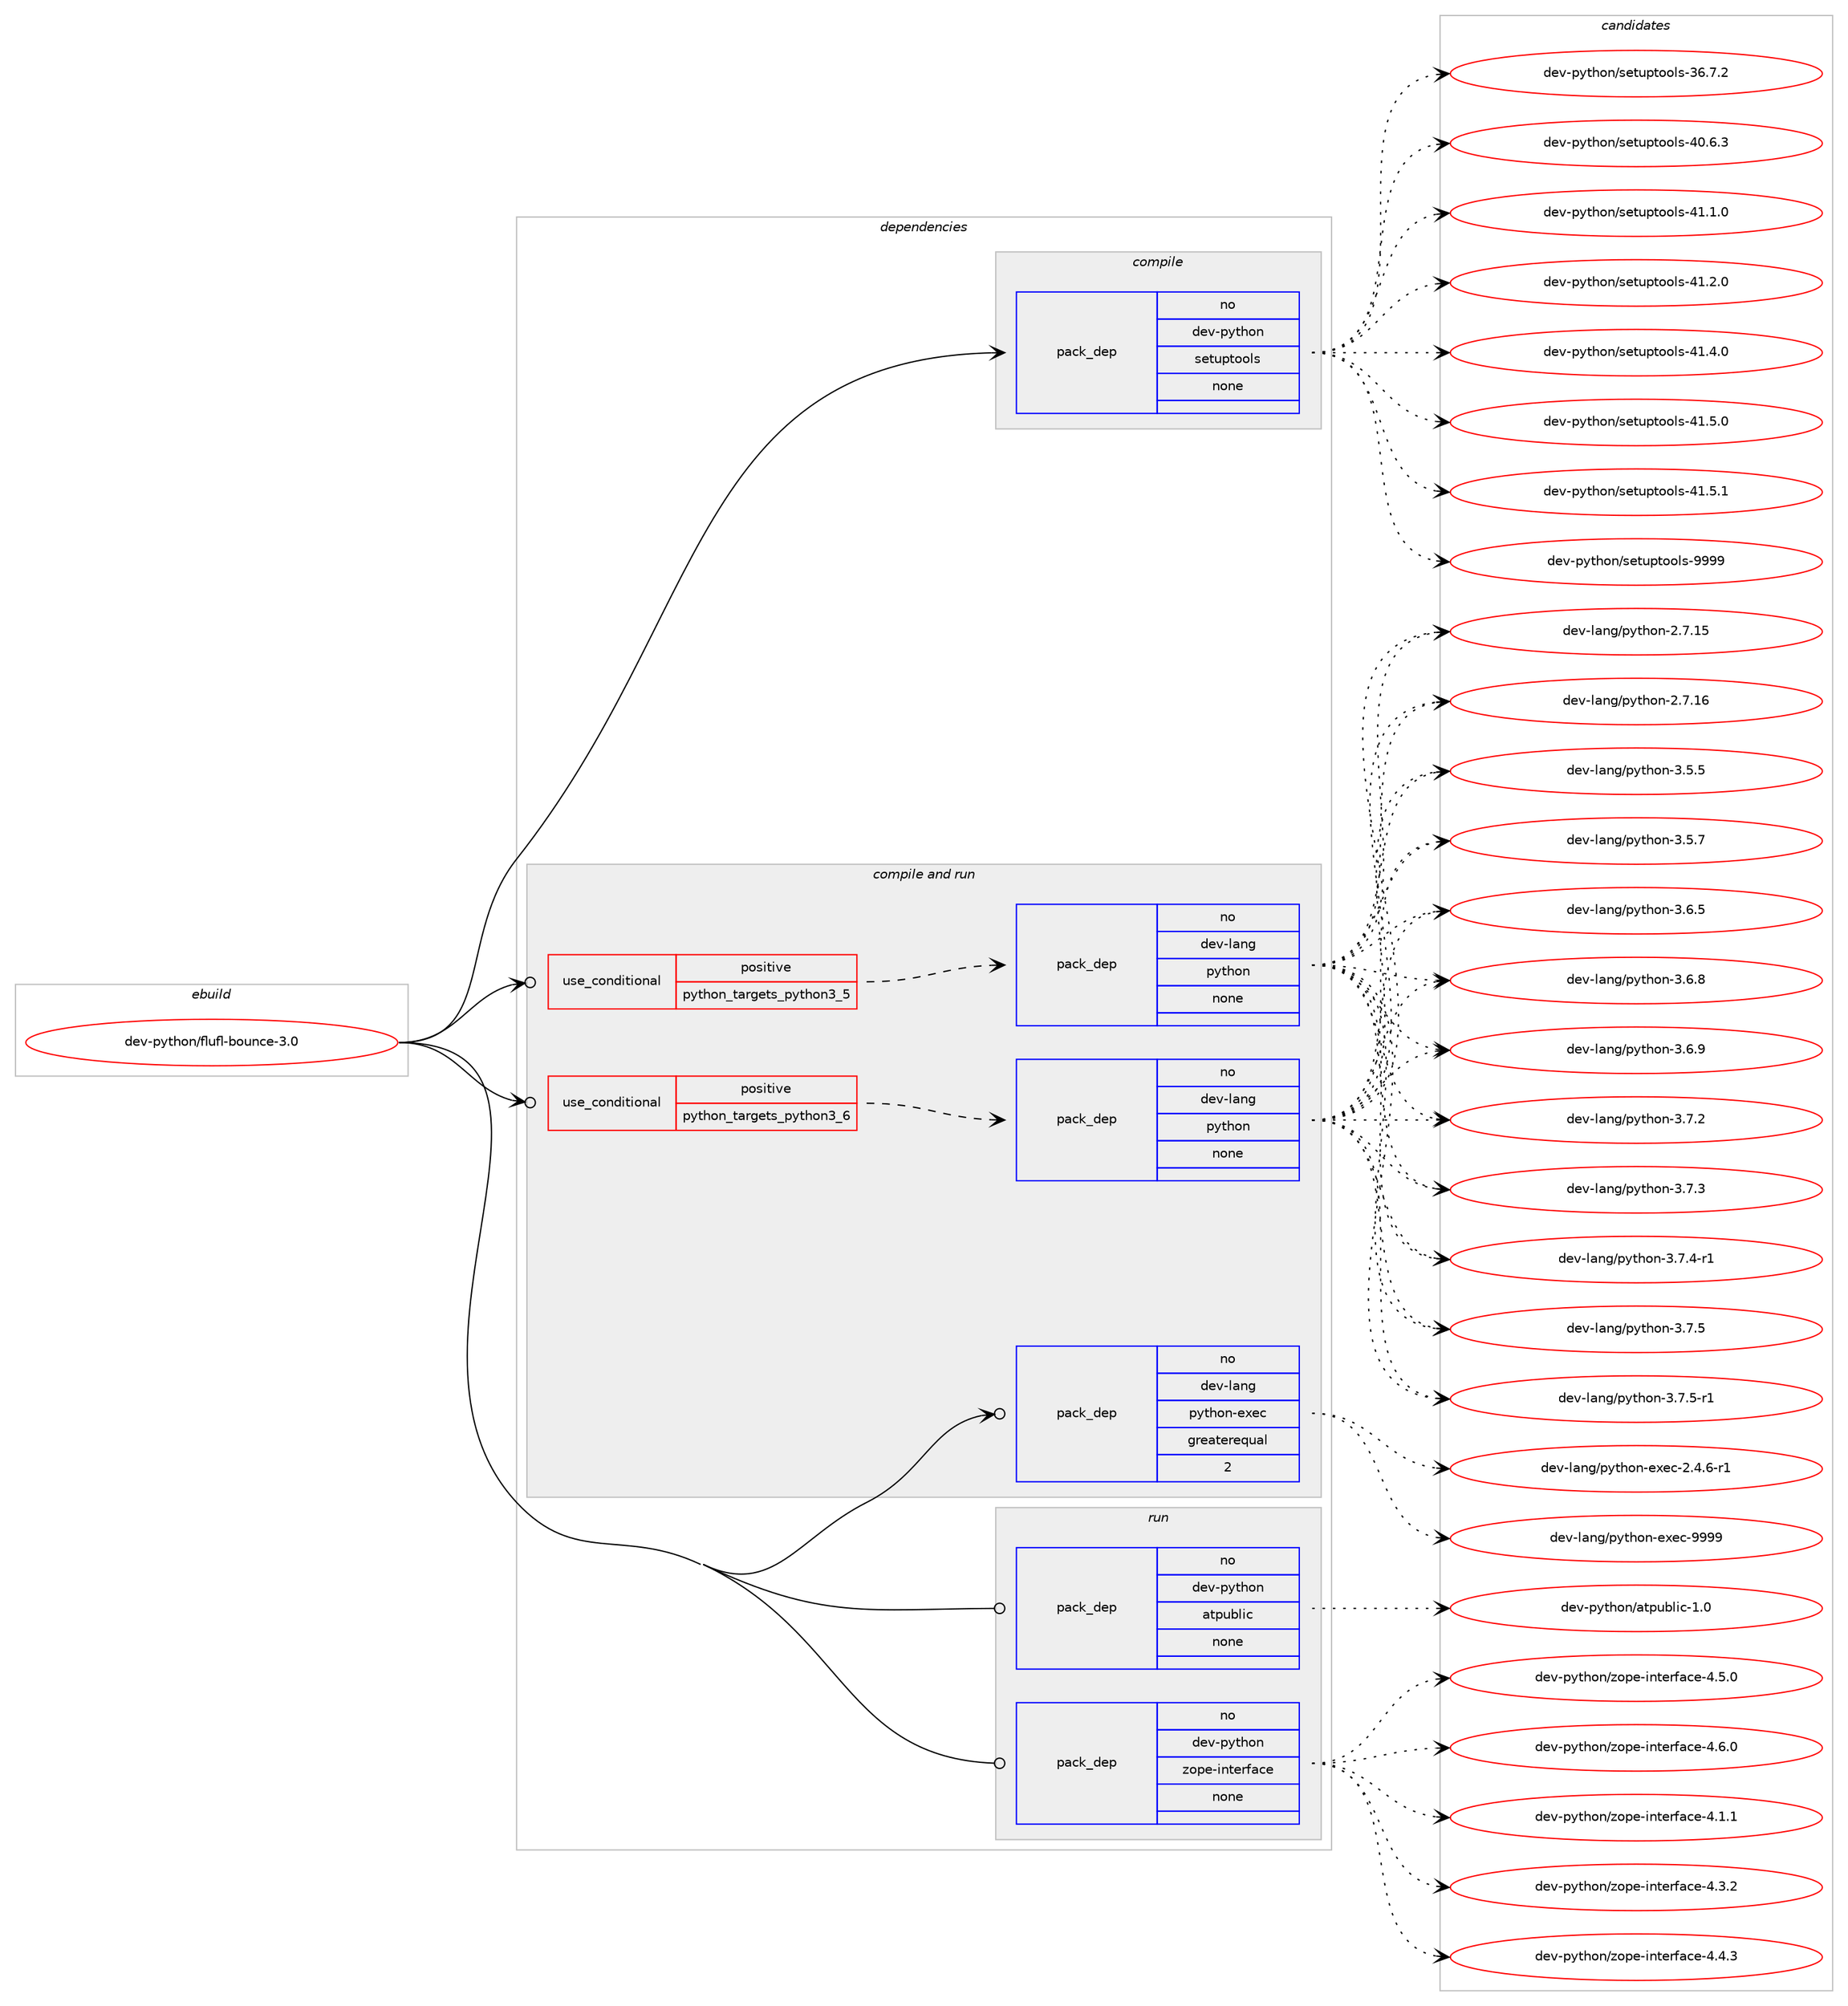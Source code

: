 digraph prolog {

# *************
# Graph options
# *************

newrank=true;
concentrate=true;
compound=true;
graph [rankdir=LR,fontname=Helvetica,fontsize=10,ranksep=1.5];#, ranksep=2.5, nodesep=0.2];
edge  [arrowhead=vee];
node  [fontname=Helvetica,fontsize=10];

# **********
# The ebuild
# **********

subgraph cluster_leftcol {
color=gray;
rank=same;
label=<<i>ebuild</i>>;
id [label="dev-python/flufl-bounce-3.0", color=red, width=4, href="../dev-python/flufl-bounce-3.0.svg"];
}

# ****************
# The dependencies
# ****************

subgraph cluster_midcol {
color=gray;
label=<<i>dependencies</i>>;
subgraph cluster_compile {
fillcolor="#eeeeee";
style=filled;
label=<<i>compile</i>>;
subgraph pack454172 {
dependency605670 [label=<<TABLE BORDER="0" CELLBORDER="1" CELLSPACING="0" CELLPADDING="4" WIDTH="220"><TR><TD ROWSPAN="6" CELLPADDING="30">pack_dep</TD></TR><TR><TD WIDTH="110">no</TD></TR><TR><TD>dev-python</TD></TR><TR><TD>setuptools</TD></TR><TR><TD>none</TD></TR><TR><TD></TD></TR></TABLE>>, shape=none, color=blue];
}
id:e -> dependency605670:w [weight=20,style="solid",arrowhead="vee"];
}
subgraph cluster_compileandrun {
fillcolor="#eeeeee";
style=filled;
label=<<i>compile and run</i>>;
subgraph cond139701 {
dependency605671 [label=<<TABLE BORDER="0" CELLBORDER="1" CELLSPACING="0" CELLPADDING="4"><TR><TD ROWSPAN="3" CELLPADDING="10">use_conditional</TD></TR><TR><TD>positive</TD></TR><TR><TD>python_targets_python3_5</TD></TR></TABLE>>, shape=none, color=red];
subgraph pack454173 {
dependency605672 [label=<<TABLE BORDER="0" CELLBORDER="1" CELLSPACING="0" CELLPADDING="4" WIDTH="220"><TR><TD ROWSPAN="6" CELLPADDING="30">pack_dep</TD></TR><TR><TD WIDTH="110">no</TD></TR><TR><TD>dev-lang</TD></TR><TR><TD>python</TD></TR><TR><TD>none</TD></TR><TR><TD></TD></TR></TABLE>>, shape=none, color=blue];
}
dependency605671:e -> dependency605672:w [weight=20,style="dashed",arrowhead="vee"];
}
id:e -> dependency605671:w [weight=20,style="solid",arrowhead="odotvee"];
subgraph cond139702 {
dependency605673 [label=<<TABLE BORDER="0" CELLBORDER="1" CELLSPACING="0" CELLPADDING="4"><TR><TD ROWSPAN="3" CELLPADDING="10">use_conditional</TD></TR><TR><TD>positive</TD></TR><TR><TD>python_targets_python3_6</TD></TR></TABLE>>, shape=none, color=red];
subgraph pack454174 {
dependency605674 [label=<<TABLE BORDER="0" CELLBORDER="1" CELLSPACING="0" CELLPADDING="4" WIDTH="220"><TR><TD ROWSPAN="6" CELLPADDING="30">pack_dep</TD></TR><TR><TD WIDTH="110">no</TD></TR><TR><TD>dev-lang</TD></TR><TR><TD>python</TD></TR><TR><TD>none</TD></TR><TR><TD></TD></TR></TABLE>>, shape=none, color=blue];
}
dependency605673:e -> dependency605674:w [weight=20,style="dashed",arrowhead="vee"];
}
id:e -> dependency605673:w [weight=20,style="solid",arrowhead="odotvee"];
subgraph pack454175 {
dependency605675 [label=<<TABLE BORDER="0" CELLBORDER="1" CELLSPACING="0" CELLPADDING="4" WIDTH="220"><TR><TD ROWSPAN="6" CELLPADDING="30">pack_dep</TD></TR><TR><TD WIDTH="110">no</TD></TR><TR><TD>dev-lang</TD></TR><TR><TD>python-exec</TD></TR><TR><TD>greaterequal</TD></TR><TR><TD>2</TD></TR></TABLE>>, shape=none, color=blue];
}
id:e -> dependency605675:w [weight=20,style="solid",arrowhead="odotvee"];
}
subgraph cluster_run {
fillcolor="#eeeeee";
style=filled;
label=<<i>run</i>>;
subgraph pack454176 {
dependency605676 [label=<<TABLE BORDER="0" CELLBORDER="1" CELLSPACING="0" CELLPADDING="4" WIDTH="220"><TR><TD ROWSPAN="6" CELLPADDING="30">pack_dep</TD></TR><TR><TD WIDTH="110">no</TD></TR><TR><TD>dev-python</TD></TR><TR><TD>atpublic</TD></TR><TR><TD>none</TD></TR><TR><TD></TD></TR></TABLE>>, shape=none, color=blue];
}
id:e -> dependency605676:w [weight=20,style="solid",arrowhead="odot"];
subgraph pack454177 {
dependency605677 [label=<<TABLE BORDER="0" CELLBORDER="1" CELLSPACING="0" CELLPADDING="4" WIDTH="220"><TR><TD ROWSPAN="6" CELLPADDING="30">pack_dep</TD></TR><TR><TD WIDTH="110">no</TD></TR><TR><TD>dev-python</TD></TR><TR><TD>zope-interface</TD></TR><TR><TD>none</TD></TR><TR><TD></TD></TR></TABLE>>, shape=none, color=blue];
}
id:e -> dependency605677:w [weight=20,style="solid",arrowhead="odot"];
}
}

# **************
# The candidates
# **************

subgraph cluster_choices {
rank=same;
color=gray;
label=<<i>candidates</i>>;

subgraph choice454172 {
color=black;
nodesep=1;
choice100101118451121211161041111104711510111611711211611111110811545515446554650 [label="dev-python/setuptools-36.7.2", color=red, width=4,href="../dev-python/setuptools-36.7.2.svg"];
choice100101118451121211161041111104711510111611711211611111110811545524846544651 [label="dev-python/setuptools-40.6.3", color=red, width=4,href="../dev-python/setuptools-40.6.3.svg"];
choice100101118451121211161041111104711510111611711211611111110811545524946494648 [label="dev-python/setuptools-41.1.0", color=red, width=4,href="../dev-python/setuptools-41.1.0.svg"];
choice100101118451121211161041111104711510111611711211611111110811545524946504648 [label="dev-python/setuptools-41.2.0", color=red, width=4,href="../dev-python/setuptools-41.2.0.svg"];
choice100101118451121211161041111104711510111611711211611111110811545524946524648 [label="dev-python/setuptools-41.4.0", color=red, width=4,href="../dev-python/setuptools-41.4.0.svg"];
choice100101118451121211161041111104711510111611711211611111110811545524946534648 [label="dev-python/setuptools-41.5.0", color=red, width=4,href="../dev-python/setuptools-41.5.0.svg"];
choice100101118451121211161041111104711510111611711211611111110811545524946534649 [label="dev-python/setuptools-41.5.1", color=red, width=4,href="../dev-python/setuptools-41.5.1.svg"];
choice10010111845112121116104111110471151011161171121161111111081154557575757 [label="dev-python/setuptools-9999", color=red, width=4,href="../dev-python/setuptools-9999.svg"];
dependency605670:e -> choice100101118451121211161041111104711510111611711211611111110811545515446554650:w [style=dotted,weight="100"];
dependency605670:e -> choice100101118451121211161041111104711510111611711211611111110811545524846544651:w [style=dotted,weight="100"];
dependency605670:e -> choice100101118451121211161041111104711510111611711211611111110811545524946494648:w [style=dotted,weight="100"];
dependency605670:e -> choice100101118451121211161041111104711510111611711211611111110811545524946504648:w [style=dotted,weight="100"];
dependency605670:e -> choice100101118451121211161041111104711510111611711211611111110811545524946524648:w [style=dotted,weight="100"];
dependency605670:e -> choice100101118451121211161041111104711510111611711211611111110811545524946534648:w [style=dotted,weight="100"];
dependency605670:e -> choice100101118451121211161041111104711510111611711211611111110811545524946534649:w [style=dotted,weight="100"];
dependency605670:e -> choice10010111845112121116104111110471151011161171121161111111081154557575757:w [style=dotted,weight="100"];
}
subgraph choice454173 {
color=black;
nodesep=1;
choice10010111845108971101034711212111610411111045504655464953 [label="dev-lang/python-2.7.15", color=red, width=4,href="../dev-lang/python-2.7.15.svg"];
choice10010111845108971101034711212111610411111045504655464954 [label="dev-lang/python-2.7.16", color=red, width=4,href="../dev-lang/python-2.7.16.svg"];
choice100101118451089711010347112121116104111110455146534653 [label="dev-lang/python-3.5.5", color=red, width=4,href="../dev-lang/python-3.5.5.svg"];
choice100101118451089711010347112121116104111110455146534655 [label="dev-lang/python-3.5.7", color=red, width=4,href="../dev-lang/python-3.5.7.svg"];
choice100101118451089711010347112121116104111110455146544653 [label="dev-lang/python-3.6.5", color=red, width=4,href="../dev-lang/python-3.6.5.svg"];
choice100101118451089711010347112121116104111110455146544656 [label="dev-lang/python-3.6.8", color=red, width=4,href="../dev-lang/python-3.6.8.svg"];
choice100101118451089711010347112121116104111110455146544657 [label="dev-lang/python-3.6.9", color=red, width=4,href="../dev-lang/python-3.6.9.svg"];
choice100101118451089711010347112121116104111110455146554650 [label="dev-lang/python-3.7.2", color=red, width=4,href="../dev-lang/python-3.7.2.svg"];
choice100101118451089711010347112121116104111110455146554651 [label="dev-lang/python-3.7.3", color=red, width=4,href="../dev-lang/python-3.7.3.svg"];
choice1001011184510897110103471121211161041111104551465546524511449 [label="dev-lang/python-3.7.4-r1", color=red, width=4,href="../dev-lang/python-3.7.4-r1.svg"];
choice100101118451089711010347112121116104111110455146554653 [label="dev-lang/python-3.7.5", color=red, width=4,href="../dev-lang/python-3.7.5.svg"];
choice1001011184510897110103471121211161041111104551465546534511449 [label="dev-lang/python-3.7.5-r1", color=red, width=4,href="../dev-lang/python-3.7.5-r1.svg"];
dependency605672:e -> choice10010111845108971101034711212111610411111045504655464953:w [style=dotted,weight="100"];
dependency605672:e -> choice10010111845108971101034711212111610411111045504655464954:w [style=dotted,weight="100"];
dependency605672:e -> choice100101118451089711010347112121116104111110455146534653:w [style=dotted,weight="100"];
dependency605672:e -> choice100101118451089711010347112121116104111110455146534655:w [style=dotted,weight="100"];
dependency605672:e -> choice100101118451089711010347112121116104111110455146544653:w [style=dotted,weight="100"];
dependency605672:e -> choice100101118451089711010347112121116104111110455146544656:w [style=dotted,weight="100"];
dependency605672:e -> choice100101118451089711010347112121116104111110455146544657:w [style=dotted,weight="100"];
dependency605672:e -> choice100101118451089711010347112121116104111110455146554650:w [style=dotted,weight="100"];
dependency605672:e -> choice100101118451089711010347112121116104111110455146554651:w [style=dotted,weight="100"];
dependency605672:e -> choice1001011184510897110103471121211161041111104551465546524511449:w [style=dotted,weight="100"];
dependency605672:e -> choice100101118451089711010347112121116104111110455146554653:w [style=dotted,weight="100"];
dependency605672:e -> choice1001011184510897110103471121211161041111104551465546534511449:w [style=dotted,weight="100"];
}
subgraph choice454174 {
color=black;
nodesep=1;
choice10010111845108971101034711212111610411111045504655464953 [label="dev-lang/python-2.7.15", color=red, width=4,href="../dev-lang/python-2.7.15.svg"];
choice10010111845108971101034711212111610411111045504655464954 [label="dev-lang/python-2.7.16", color=red, width=4,href="../dev-lang/python-2.7.16.svg"];
choice100101118451089711010347112121116104111110455146534653 [label="dev-lang/python-3.5.5", color=red, width=4,href="../dev-lang/python-3.5.5.svg"];
choice100101118451089711010347112121116104111110455146534655 [label="dev-lang/python-3.5.7", color=red, width=4,href="../dev-lang/python-3.5.7.svg"];
choice100101118451089711010347112121116104111110455146544653 [label="dev-lang/python-3.6.5", color=red, width=4,href="../dev-lang/python-3.6.5.svg"];
choice100101118451089711010347112121116104111110455146544656 [label="dev-lang/python-3.6.8", color=red, width=4,href="../dev-lang/python-3.6.8.svg"];
choice100101118451089711010347112121116104111110455146544657 [label="dev-lang/python-3.6.9", color=red, width=4,href="../dev-lang/python-3.6.9.svg"];
choice100101118451089711010347112121116104111110455146554650 [label="dev-lang/python-3.7.2", color=red, width=4,href="../dev-lang/python-3.7.2.svg"];
choice100101118451089711010347112121116104111110455146554651 [label="dev-lang/python-3.7.3", color=red, width=4,href="../dev-lang/python-3.7.3.svg"];
choice1001011184510897110103471121211161041111104551465546524511449 [label="dev-lang/python-3.7.4-r1", color=red, width=4,href="../dev-lang/python-3.7.4-r1.svg"];
choice100101118451089711010347112121116104111110455146554653 [label="dev-lang/python-3.7.5", color=red, width=4,href="../dev-lang/python-3.7.5.svg"];
choice1001011184510897110103471121211161041111104551465546534511449 [label="dev-lang/python-3.7.5-r1", color=red, width=4,href="../dev-lang/python-3.7.5-r1.svg"];
dependency605674:e -> choice10010111845108971101034711212111610411111045504655464953:w [style=dotted,weight="100"];
dependency605674:e -> choice10010111845108971101034711212111610411111045504655464954:w [style=dotted,weight="100"];
dependency605674:e -> choice100101118451089711010347112121116104111110455146534653:w [style=dotted,weight="100"];
dependency605674:e -> choice100101118451089711010347112121116104111110455146534655:w [style=dotted,weight="100"];
dependency605674:e -> choice100101118451089711010347112121116104111110455146544653:w [style=dotted,weight="100"];
dependency605674:e -> choice100101118451089711010347112121116104111110455146544656:w [style=dotted,weight="100"];
dependency605674:e -> choice100101118451089711010347112121116104111110455146544657:w [style=dotted,weight="100"];
dependency605674:e -> choice100101118451089711010347112121116104111110455146554650:w [style=dotted,weight="100"];
dependency605674:e -> choice100101118451089711010347112121116104111110455146554651:w [style=dotted,weight="100"];
dependency605674:e -> choice1001011184510897110103471121211161041111104551465546524511449:w [style=dotted,weight="100"];
dependency605674:e -> choice100101118451089711010347112121116104111110455146554653:w [style=dotted,weight="100"];
dependency605674:e -> choice1001011184510897110103471121211161041111104551465546534511449:w [style=dotted,weight="100"];
}
subgraph choice454175 {
color=black;
nodesep=1;
choice10010111845108971101034711212111610411111045101120101994550465246544511449 [label="dev-lang/python-exec-2.4.6-r1", color=red, width=4,href="../dev-lang/python-exec-2.4.6-r1.svg"];
choice10010111845108971101034711212111610411111045101120101994557575757 [label="dev-lang/python-exec-9999", color=red, width=4,href="../dev-lang/python-exec-9999.svg"];
dependency605675:e -> choice10010111845108971101034711212111610411111045101120101994550465246544511449:w [style=dotted,weight="100"];
dependency605675:e -> choice10010111845108971101034711212111610411111045101120101994557575757:w [style=dotted,weight="100"];
}
subgraph choice454176 {
color=black;
nodesep=1;
choice100101118451121211161041111104797116112117981081059945494648 [label="dev-python/atpublic-1.0", color=red, width=4,href="../dev-python/atpublic-1.0.svg"];
dependency605676:e -> choice100101118451121211161041111104797116112117981081059945494648:w [style=dotted,weight="100"];
}
subgraph choice454177 {
color=black;
nodesep=1;
choice1001011184511212111610411111047122111112101451051101161011141029799101455246494649 [label="dev-python/zope-interface-4.1.1", color=red, width=4,href="../dev-python/zope-interface-4.1.1.svg"];
choice1001011184511212111610411111047122111112101451051101161011141029799101455246514650 [label="dev-python/zope-interface-4.3.2", color=red, width=4,href="../dev-python/zope-interface-4.3.2.svg"];
choice1001011184511212111610411111047122111112101451051101161011141029799101455246524651 [label="dev-python/zope-interface-4.4.3", color=red, width=4,href="../dev-python/zope-interface-4.4.3.svg"];
choice1001011184511212111610411111047122111112101451051101161011141029799101455246534648 [label="dev-python/zope-interface-4.5.0", color=red, width=4,href="../dev-python/zope-interface-4.5.0.svg"];
choice1001011184511212111610411111047122111112101451051101161011141029799101455246544648 [label="dev-python/zope-interface-4.6.0", color=red, width=4,href="../dev-python/zope-interface-4.6.0.svg"];
dependency605677:e -> choice1001011184511212111610411111047122111112101451051101161011141029799101455246494649:w [style=dotted,weight="100"];
dependency605677:e -> choice1001011184511212111610411111047122111112101451051101161011141029799101455246514650:w [style=dotted,weight="100"];
dependency605677:e -> choice1001011184511212111610411111047122111112101451051101161011141029799101455246524651:w [style=dotted,weight="100"];
dependency605677:e -> choice1001011184511212111610411111047122111112101451051101161011141029799101455246534648:w [style=dotted,weight="100"];
dependency605677:e -> choice1001011184511212111610411111047122111112101451051101161011141029799101455246544648:w [style=dotted,weight="100"];
}
}

}
